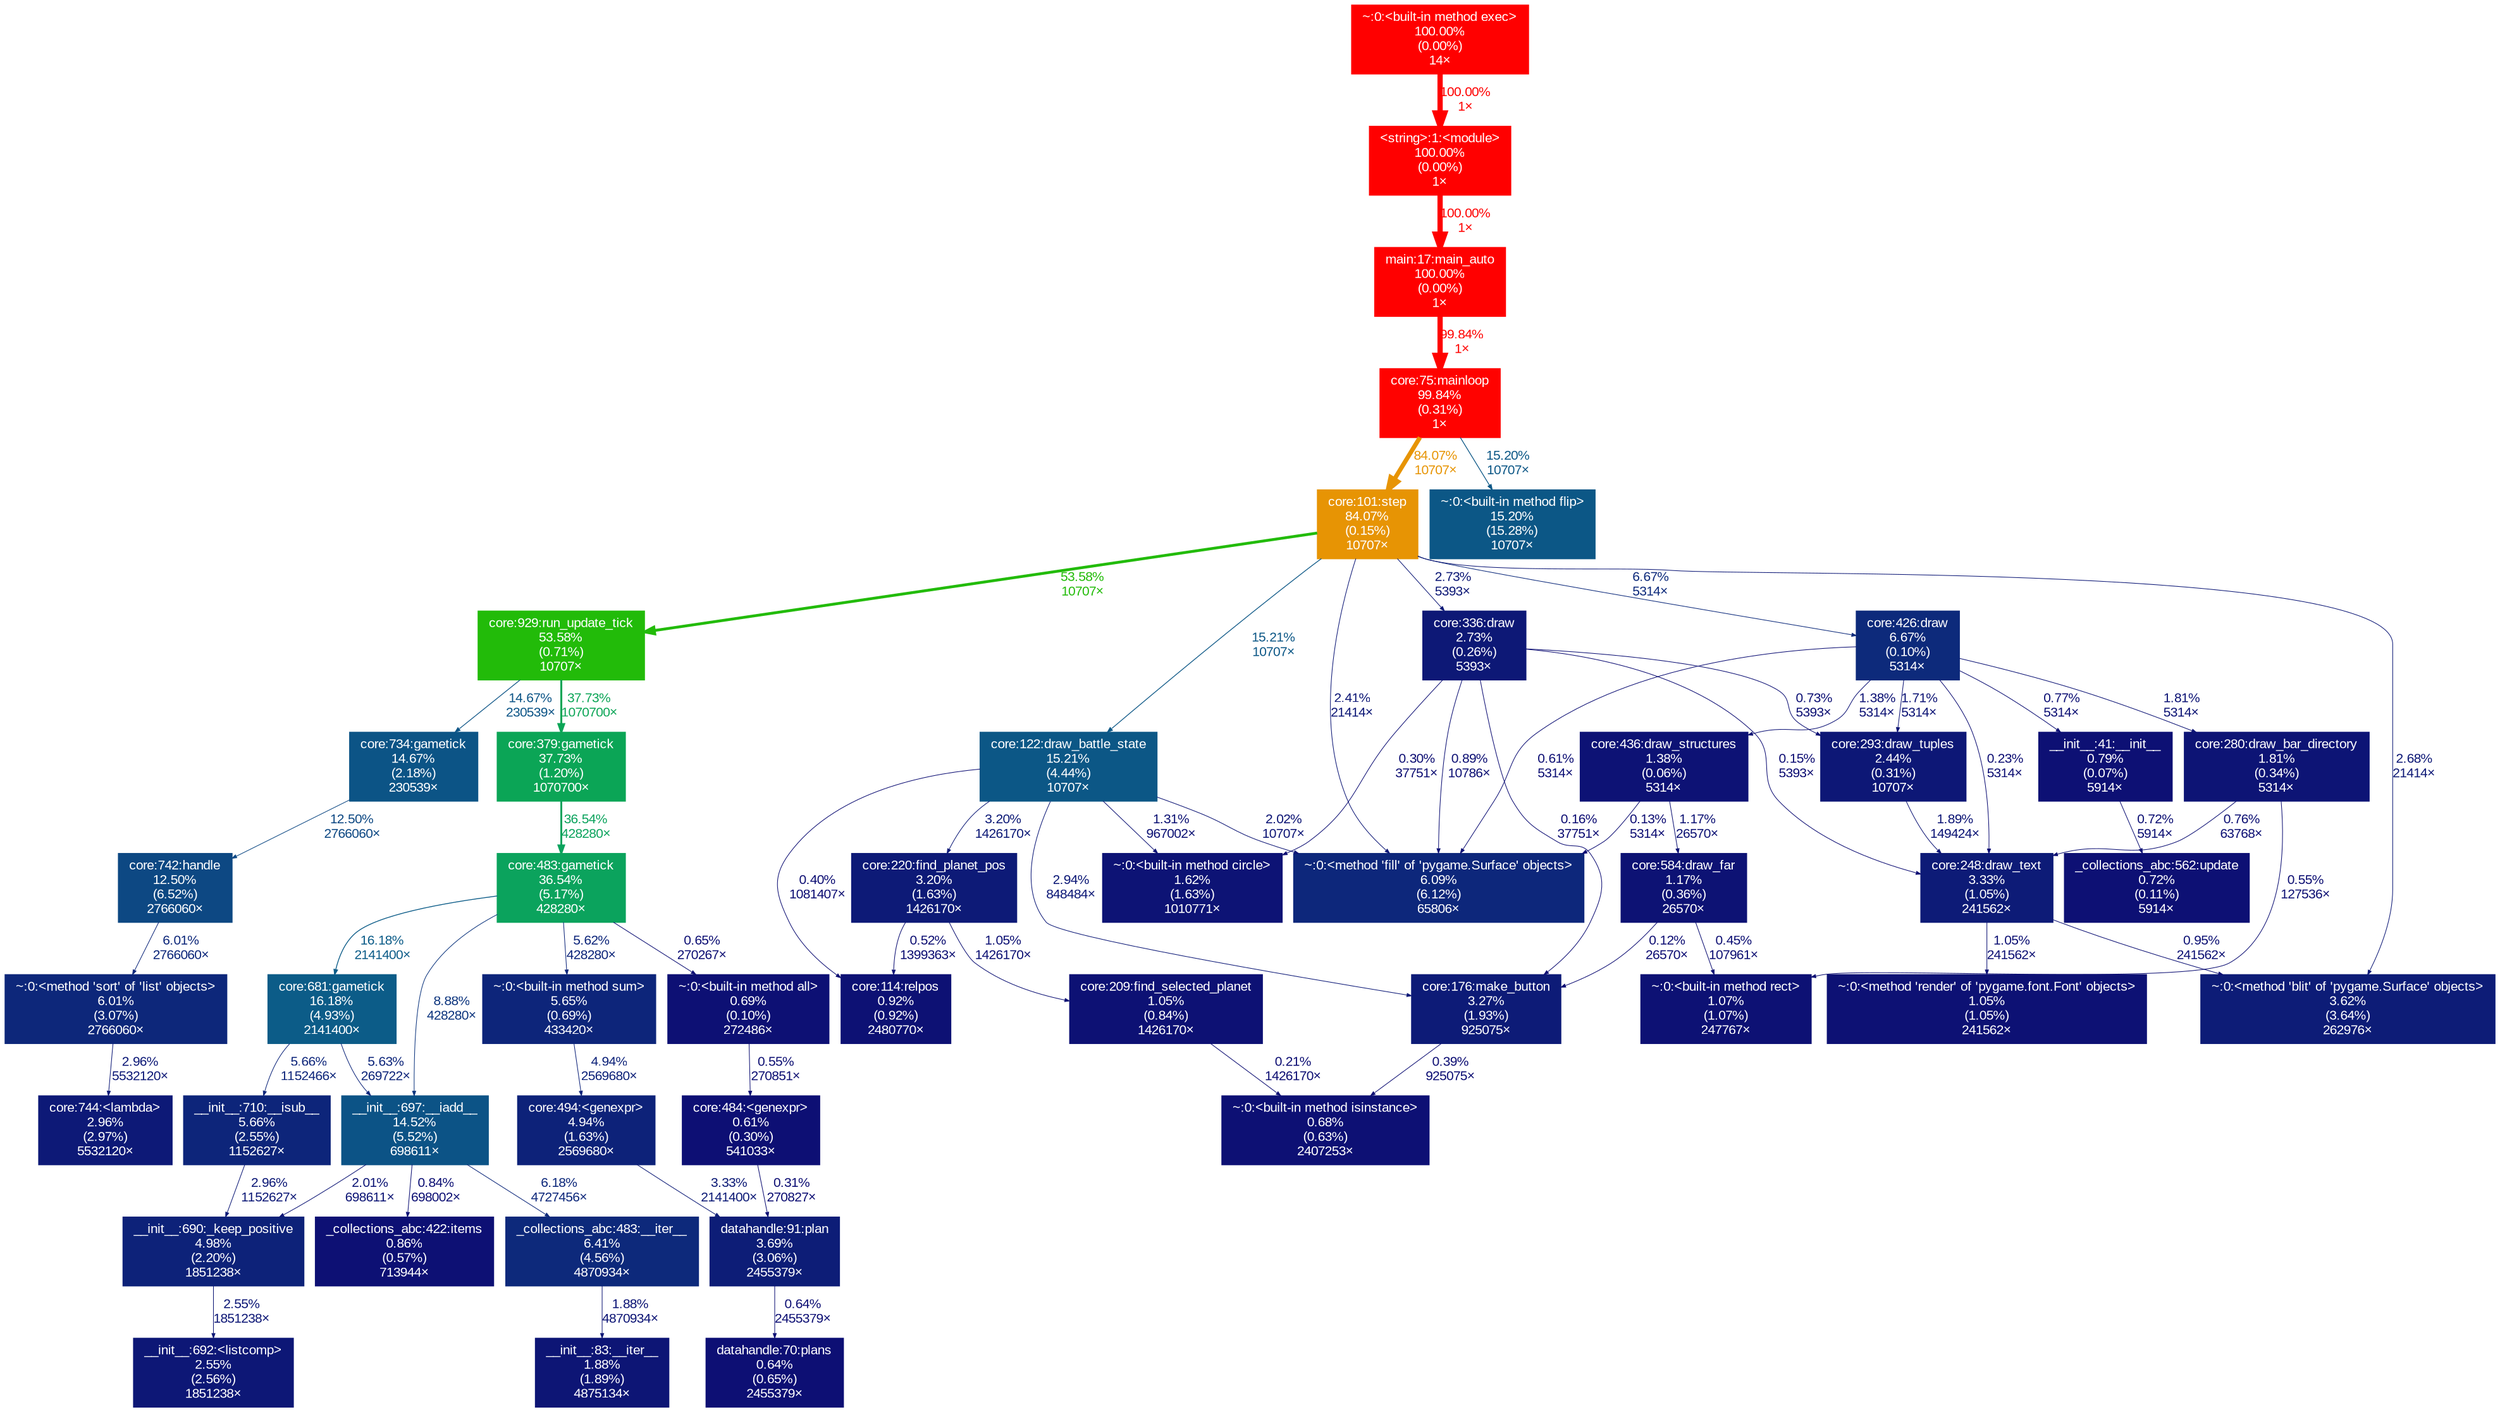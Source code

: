 digraph {
	graph [fontname=Arial, nodesep=0.125, ranksep=0.25];
	node [fontcolor=white, fontname=Arial, height=0, shape=box, style=filled, width=0];
	edge [fontname=Arial];
	16 [color="#22bb09", fontcolor="#ffffff", fontsize="10.00", label="core:929:run_update_tick\n53.58%\n(0.71%)\n10707×"];
	16 -> 262 [arrowsize="0.38", color="#0c5486", fontcolor="#0c5486", fontsize="10.00", label="14.67%\n230539×", labeldistance="0.59", penwidth="0.59"];
	16 -> 443 [arrowsize="0.61", color="#0ba556", fontcolor="#0ba556", fontsize="10.00", label="37.73%\n1070700×", labeldistance="1.51", penwidth="1.51"];
	21 [color="#0d257a", fontcolor="#ffffff", fontsize="10.00", label="__init__:710:__isub__\n5.66%\n(2.55%)\n1152627×"];
	21 -> 116 [arrowsize="0.35", color="#0d1977", fontcolor="#0d1977", fontsize="10.00", label="2.96%\n1152627×", labeldistance="0.50", penwidth="0.50"];
	23 [color="#0c5c88", fontcolor="#ffffff", fontsize="10.00", label="core:681:gametick\n16.18%\n(4.93%)\n2141400×"];
	23 -> 21 [arrowsize="0.35", color="#0d257a", fontcolor="#0d257a", fontsize="10.00", label="5.66%\n1152466×", labeldistance="0.50", penwidth="0.50"];
	23 -> 75 [arrowsize="0.35", color="#0d257a", fontcolor="#0d257a", fontsize="10.00", label="5.63%\n269722×", labeldistance="0.50", penwidth="0.50"];
	28 [color="#ff0000", fontcolor="#ffffff", fontsize="10.00", label="main:17:main_auto\n100.00%\n(0.00%)\n1×"];
	28 -> 210 [arrowsize="1.00", color="#ff0200", fontcolor="#ff0200", fontsize="10.00", label="99.84%\n1×", labeldistance="3.99", penwidth="3.99"];
	29 [color="#ff0000", fontcolor="#ffffff", fontsize="10.00", label="<string>:1:<module>\n100.00%\n(0.00%)\n1×"];
	29 -> 28 [arrowsize="1.00", color="#ff0000", fontcolor="#ff0000", fontsize="10.00", label="100.00%\n1×", labeldistance="4.00", penwidth="4.00"];
	39 [color="#0d1074", fontcolor="#ffffff", fontsize="10.00", label="~:0:<built-in method isinstance>\n0.68%\n(0.63%)\n2407253×"];
	45 [color="#0d257a", fontcolor="#ffffff", fontsize="10.00", label="~:0:<built-in method sum>\n5.65%\n(0.69%)\n433420×"];
	45 -> 164 [arrowsize="0.35", color="#0d2279", fontcolor="#0d2279", fontsize="10.00", label="4.94%\n2569680×", labeldistance="0.50", penwidth="0.50"];
	49 [color="#ff0000", fontcolor="#ffffff", fontsize="10.00", label="~:0:<built-in method exec>\n100.00%\n(0.00%)\n14×"];
	49 -> 29 [arrowsize="1.00", color="#ff0000", fontcolor="#ff0000", fontsize="10.00", label="100.00%\n1×", labeldistance="4.00", penwidth="4.00"];
	73 [color="#0d1074", fontcolor="#ffffff", fontsize="10.00", label="_collections_abc:422:items\n0.86%\n(0.57%)\n713944×"];
	74 [color="#0d1475", fontcolor="#ffffff", fontsize="10.00", label="core:280:draw_bar_directory\n1.81%\n(0.34%)\n5314×"];
	74 -> 198 [arrowsize="0.35", color="#0d1074", fontcolor="#0d1074", fontsize="10.00", label="0.76%\n63768×", labeldistance="0.50", penwidth="0.50"];
	74 -> 589 [arrowsize="0.35", color="#0d0f73", fontcolor="#0d0f73", fontsize="10.00", label="0.55%\n127536×", labeldistance="0.50", penwidth="0.50"];
	75 [color="#0c5386", fontcolor="#ffffff", fontsize="10.00", label="__init__:697:__iadd__\n14.52%\n(5.52%)\n698611×"];
	75 -> 73 [arrowsize="0.35", color="#0d1074", fontcolor="#0d1074", fontsize="10.00", label="0.84%\n698002×", labeldistance="0.50", penwidth="0.50"];
	75 -> 116 [arrowsize="0.35", color="#0d1575", fontcolor="#0d1575", fontsize="10.00", label="2.01%\n698611×", labeldistance="0.50", penwidth="0.50"];
	75 -> 532 [arrowsize="0.35", color="#0d287b", fontcolor="#0d287b", fontsize="10.00", label="6.18%\n4727456×", labeldistance="0.50", penwidth="0.50"];
	95 [color="#e79404", fontcolor="#ffffff", fontsize="10.00", label="core:101:step\n84.07%\n(0.15%)\n10707×"];
	95 -> 16 [arrowsize="0.73", color="#22bb09", fontcolor="#22bb09", fontsize="10.00", label="53.58%\n10707×", labeldistance="2.14", penwidth="2.14"];
	95 -> 119 [arrowsize="0.35", color="#0d1876", fontcolor="#0d1876", fontsize="10.00", label="2.73%\n5393×", labeldistance="0.50", penwidth="0.50"];
	95 -> 121 [arrowsize="0.39", color="#0c5786", fontcolor="#0c5786", fontsize="10.00", label="15.21%\n10707×", labeldistance="0.61", penwidth="0.61"];
	95 -> 132 [arrowsize="0.35", color="#0d2a7b", fontcolor="#0d2a7b", fontsize="10.00", label="6.67%\n5314×", labeldistance="0.50", penwidth="0.50"];
	95 -> 414 [arrowsize="0.35", color="#0d1876", fontcolor="#0d1876", fontsize="10.00", label="2.68%\n21414×", labeldistance="0.50", penwidth="0.50"];
	95 -> 584 [arrowsize="0.35", color="#0d1776", fontcolor="#0d1776", fontsize="10.00", label="2.41%\n21414×", labeldistance="0.50", penwidth="0.50"];
	116 [color="#0d2279", fontcolor="#ffffff", fontsize="10.00", label="__init__:690:_keep_positive\n4.98%\n(2.20%)\n1851238×"];
	116 -> 392 [arrowsize="0.35", color="#0d1776", fontcolor="#0d1776", fontsize="10.00", label="2.55%\n1851238×", labeldistance="0.50", penwidth="0.50"];
	117 [color="#0d1375", fontcolor="#ffffff", fontsize="10.00", label="~:0:<built-in method circle>\n1.62%\n(1.63%)\n1010771×"];
	118 [color="#0d1274", fontcolor="#ffffff", fontsize="10.00", label="core:584:draw_far\n1.17%\n(0.36%)\n26570×"];
	118 -> 327 [arrowsize="0.35", color="#0d0d73", fontcolor="#0d0d73", fontsize="10.00", label="0.12%\n26570×", labeldistance="0.50", penwidth="0.50"];
	118 -> 589 [arrowsize="0.35", color="#0d0f73", fontcolor="#0d0f73", fontsize="10.00", label="0.45%\n107961×", labeldistance="0.50", penwidth="0.50"];
	119 [color="#0d1876", fontcolor="#ffffff", fontsize="10.00", label="core:336:draw\n2.73%\n(0.26%)\n5393×"];
	119 -> 117 [arrowsize="0.35", color="#0d0e73", fontcolor="#0d0e73", fontsize="10.00", label="0.30%\n37751×", labeldistance="0.50", penwidth="0.50"];
	119 -> 182 [arrowsize="0.35", color="#0d1074", fontcolor="#0d1074", fontsize="10.00", label="0.73%\n5393×", labeldistance="0.50", penwidth="0.50"];
	119 -> 198 [arrowsize="0.35", color="#0d0d73", fontcolor="#0d0d73", fontsize="10.00", label="0.15%\n5393×", labeldistance="0.50", penwidth="0.50"];
	119 -> 327 [arrowsize="0.35", color="#0d0d73", fontcolor="#0d0d73", fontsize="10.00", label="0.16%\n37751×", labeldistance="0.50", penwidth="0.50"];
	119 -> 584 [arrowsize="0.35", color="#0d1074", fontcolor="#0d1074", fontsize="10.00", label="0.89%\n10786×", labeldistance="0.50", penwidth="0.50"];
	120 [color="#0d1275", fontcolor="#ffffff", fontsize="10.00", label="core:436:draw_structures\n1.38%\n(0.06%)\n5314×"];
	120 -> 118 [arrowsize="0.35", color="#0d1274", fontcolor="#0d1274", fontsize="10.00", label="1.17%\n26570×", labeldistance="0.50", penwidth="0.50"];
	120 -> 584 [arrowsize="0.35", color="#0d0d73", fontcolor="#0d0d73", fontsize="10.00", label="0.13%\n5314×", labeldistance="0.50", penwidth="0.50"];
	121 [color="#0c5786", fontcolor="#ffffff", fontsize="10.00", label="core:122:draw_battle_state\n15.21%\n(4.44%)\n10707×"];
	121 -> 117 [arrowsize="0.35", color="#0d1274", fontcolor="#0d1274", fontsize="10.00", label="1.31%\n967002×", labeldistance="0.50", penwidth="0.50"];
	121 -> 166 [arrowsize="0.35", color="#0d1a77", fontcolor="#0d1a77", fontsize="10.00", label="3.20%\n1426170×", labeldistance="0.50", penwidth="0.50"];
	121 -> 305 [arrowsize="0.35", color="#0d0e73", fontcolor="#0d0e73", fontsize="10.00", label="0.40%\n1081407×", labeldistance="0.50", penwidth="0.50"];
	121 -> 327 [arrowsize="0.35", color="#0d1977", fontcolor="#0d1977", fontsize="10.00", label="2.94%\n848484×", labeldistance="0.50", penwidth="0.50"];
	121 -> 584 [arrowsize="0.35", color="#0d1575", fontcolor="#0d1575", fontsize="10.00", label="2.02%\n10707×", labeldistance="0.50", penwidth="0.50"];
	132 [color="#0d2a7b", fontcolor="#ffffff", fontsize="10.00", label="core:426:draw\n6.67%\n(0.10%)\n5314×"];
	132 -> 74 [arrowsize="0.35", color="#0d1475", fontcolor="#0d1475", fontsize="10.00", label="1.81%\n5314×", labeldistance="0.50", penwidth="0.50"];
	132 -> 120 [arrowsize="0.35", color="#0d1275", fontcolor="#0d1275", fontsize="10.00", label="1.38%\n5314×", labeldistance="0.50", penwidth="0.50"];
	132 -> 182 [arrowsize="0.35", color="#0d1475", fontcolor="#0d1475", fontsize="10.00", label="1.71%\n5314×", labeldistance="0.50", penwidth="0.50"];
	132 -> 189 [arrowsize="0.35", color="#0d1074", fontcolor="#0d1074", fontsize="10.00", label="0.77%\n5314×", labeldistance="0.50", penwidth="0.50"];
	132 -> 198 [arrowsize="0.35", color="#0d0e73", fontcolor="#0d0e73", fontsize="10.00", label="0.23%\n5314×", labeldistance="0.50", penwidth="0.50"];
	132 -> 584 [arrowsize="0.35", color="#0d0f74", fontcolor="#0d0f74", fontsize="10.00", label="0.61%\n5314×", labeldistance="0.50", penwidth="0.50"];
	164 [color="#0d2279", fontcolor="#ffffff", fontsize="10.00", label="core:494:<genexpr>\n4.94%\n(1.63%)\n2569680×"];
	164 -> 579 [arrowsize="0.35", color="#0d1b77", fontcolor="#0d1b77", fontsize="10.00", label="3.33%\n2141400×", labeldistance="0.50", penwidth="0.50"];
	165 [color="#0d1174", fontcolor="#ffffff", fontsize="10.00", label="core:209:find_selected_planet\n1.05%\n(0.84%)\n1426170×"];
	165 -> 39 [arrowsize="0.35", color="#0d0e73", fontcolor="#0d0e73", fontsize="10.00", label="0.21%\n1426170×", labeldistance="0.50", penwidth="0.50"];
	166 [color="#0d1a77", fontcolor="#ffffff", fontsize="10.00", label="core:220:find_planet_pos\n3.20%\n(1.63%)\n1426170×"];
	166 -> 165 [arrowsize="0.35", color="#0d1174", fontcolor="#0d1174", fontsize="10.00", label="1.05%\n1426170×", labeldistance="0.50", penwidth="0.50"];
	166 -> 305 [arrowsize="0.35", color="#0d0f73", fontcolor="#0d0f73", fontsize="10.00", label="0.52%\n1399363×", labeldistance="0.50", penwidth="0.50"];
	182 [color="#0d1776", fontcolor="#ffffff", fontsize="10.00", label="core:293:draw_tuples\n2.44%\n(0.31%)\n10707×"];
	182 -> 198 [arrowsize="0.35", color="#0d1575", fontcolor="#0d1575", fontsize="10.00", label="1.89%\n149424×", labeldistance="0.50", penwidth="0.50"];
	189 [color="#0d1074", fontcolor="#ffffff", fontsize="10.00", label="__init__:41:__init__\n0.79%\n(0.07%)\n5914×"];
	189 -> 192 [arrowsize="0.35", color="#0d1074", fontcolor="#0d1074", fontsize="10.00", label="0.72%\n5914×", labeldistance="0.50", penwidth="0.50"];
	192 [color="#0d1074", fontcolor="#ffffff", fontsize="10.00", label="_collections_abc:562:update\n0.72%\n(0.11%)\n5914×"];
	198 [color="#0d1b77", fontcolor="#ffffff", fontsize="10.00", label="core:248:draw_text\n3.33%\n(1.05%)\n241562×"];
	198 -> 376 [arrowsize="0.35", color="#0d1174", fontcolor="#0d1174", fontsize="10.00", label="1.05%\n241562×", labeldistance="0.50", penwidth="0.50"];
	198 -> 414 [arrowsize="0.35", color="#0d1174", fontcolor="#0d1174", fontsize="10.00", label="0.95%\n241562×", labeldistance="0.50", penwidth="0.50"];
	210 [color="#ff0200", fontcolor="#ffffff", fontsize="10.00", label="core:75:mainloop\n99.84%\n(0.31%)\n1×"];
	210 -> 95 [arrowsize="0.92", color="#e79404", fontcolor="#e79404", fontsize="10.00", label="84.07%\n10707×", labeldistance="3.36", penwidth="3.36"];
	210 -> 321 [arrowsize="0.39", color="#0c5786", fontcolor="#0c5786", fontsize="10.00", label="15.20%\n10707×", labeldistance="0.61", penwidth="0.61"];
	216 [color="#0ba35d", fontcolor="#ffffff", fontsize="10.00", label="core:483:gametick\n36.54%\n(5.17%)\n428280×"];
	216 -> 23 [arrowsize="0.40", color="#0c5c88", fontcolor="#0c5c88", fontsize="10.00", label="16.18%\n2141400×", labeldistance="0.65", penwidth="0.65"];
	216 -> 45 [arrowsize="0.35", color="#0d257a", fontcolor="#0d257a", fontsize="10.00", label="5.62%\n428280×", labeldistance="0.50", penwidth="0.50"];
	216 -> 75 [arrowsize="0.35", color="#0d357e", fontcolor="#0d357e", fontsize="10.00", label="8.88%\n428280×", labeldistance="0.50", penwidth="0.50"];
	216 -> 225 [arrowsize="0.35", color="#0d0f74", fontcolor="#0d0f74", fontsize="10.00", label="0.65%\n270267×", labeldistance="0.50", penwidth="0.50"];
	225 [color="#0d1074", fontcolor="#ffffff", fontsize="10.00", label="~:0:<built-in method all>\n0.69%\n(0.10%)\n272486×"];
	225 -> 483 [arrowsize="0.35", color="#0d0f73", fontcolor="#0d0f73", fontsize="10.00", label="0.55%\n270851×", labeldistance="0.50", penwidth="0.50"];
	262 [color="#0c5486", fontcolor="#ffffff", fontsize="10.00", label="core:734:gametick\n14.67%\n(2.18%)\n230539×"];
	262 -> 268 [arrowsize="0.35", color="#0d4883", fontcolor="#0d4883", fontsize="10.00", label="12.50%\n2766060×", labeldistance="0.50", penwidth="0.50"];
	268 [color="#0d4883", fontcolor="#ffffff", fontsize="10.00", label="core:742:handle\n12.50%\n(6.52%)\n2766060×"];
	268 -> 442 [arrowsize="0.35", color="#0d277a", fontcolor="#0d277a", fontsize="10.00", label="6.01%\n2766060×", labeldistance="0.50", penwidth="0.50"];
	305 [color="#0d1174", fontcolor="#ffffff", fontsize="10.00", label="core:114:relpos\n0.92%\n(0.92%)\n2480770×"];
	321 [color="#0c5786", fontcolor="#ffffff", fontsize="10.00", label="~:0:<built-in method flip>\n15.20%\n(15.28%)\n10707×"];
	327 [color="#0d1b77", fontcolor="#ffffff", fontsize="10.00", label="core:176:make_button\n3.27%\n(1.93%)\n925075×"];
	327 -> 39 [arrowsize="0.35", color="#0d0e73", fontcolor="#0d0e73", fontsize="10.00", label="0.39%\n925075×", labeldistance="0.50", penwidth="0.50"];
	376 [color="#0d1174", fontcolor="#ffffff", fontsize="10.00", label="~:0:<method 'render' of 'pygame.font.Font' objects>\n1.05%\n(1.05%)\n241562×"];
	392 [color="#0d1776", fontcolor="#ffffff", fontsize="10.00", label="__init__:692:<listcomp>\n2.55%\n(2.56%)\n1851238×"];
	414 [color="#0d1c77", fontcolor="#ffffff", fontsize="10.00", label="~:0:<method 'blit' of 'pygame.Surface' objects>\n3.62%\n(3.64%)\n262976×"];
	441 [color="#0d1977", fontcolor="#ffffff", fontsize="10.00", label="core:744:<lambda>\n2.96%\n(2.97%)\n5532120×"];
	442 [color="#0d277a", fontcolor="#ffffff", fontsize="10.00", label="~:0:<method 'sort' of 'list' objects>\n6.01%\n(3.07%)\n2766060×"];
	442 -> 441 [arrowsize="0.35", color="#0d1977", fontcolor="#0d1977", fontsize="10.00", label="2.96%\n5532120×", labeldistance="0.50", penwidth="0.50"];
	443 [color="#0ba556", fontcolor="#ffffff", fontsize="10.00", label="core:379:gametick\n37.73%\n(1.20%)\n1070700×"];
	443 -> 216 [arrowsize="0.60", color="#0ba35d", fontcolor="#0ba35d", fontsize="10.00", label="36.54%\n428280×", labeldistance="1.46", penwidth="1.46"];
	483 [color="#0d0f74", fontcolor="#ffffff", fontsize="10.00", label="core:484:<genexpr>\n0.61%\n(0.30%)\n541033×"];
	483 -> 579 [arrowsize="0.35", color="#0d0e73", fontcolor="#0d0e73", fontsize="10.00", label="0.31%\n270827×", labeldistance="0.50", penwidth="0.50"];
	532 [color="#0d297b", fontcolor="#ffffff", fontsize="10.00", label="_collections_abc:483:__iter__\n6.41%\n(4.56%)\n4870934×"];
	532 -> 564 [arrowsize="0.35", color="#0d1575", fontcolor="#0d1575", fontsize="10.00", label="1.88%\n4870934×", labeldistance="0.50", penwidth="0.50"];
	564 [color="#0d1575", fontcolor="#ffffff", fontsize="10.00", label="__init__:83:__iter__\n1.88%\n(1.89%)\n4875134×"];
	579 [color="#0d1d77", fontcolor="#ffffff", fontsize="10.00", label="datahandle:91:plan\n3.69%\n(3.06%)\n2455379×"];
	579 -> 601 [arrowsize="0.35", color="#0d0f74", fontcolor="#0d0f74", fontsize="10.00", label="0.64%\n2455379×", labeldistance="0.50", penwidth="0.50"];
	584 [color="#0d277b", fontcolor="#ffffff", fontsize="10.00", label="~:0:<method 'fill' of 'pygame.Surface' objects>\n6.09%\n(6.12%)\n65806×"];
	589 [color="#0d1174", fontcolor="#ffffff", fontsize="10.00", label="~:0:<built-in method rect>\n1.07%\n(1.07%)\n247767×"];
	601 [color="#0d0f74", fontcolor="#ffffff", fontsize="10.00", label="datahandle:70:plans\n0.64%\n(0.65%)\n2455379×"];
}

